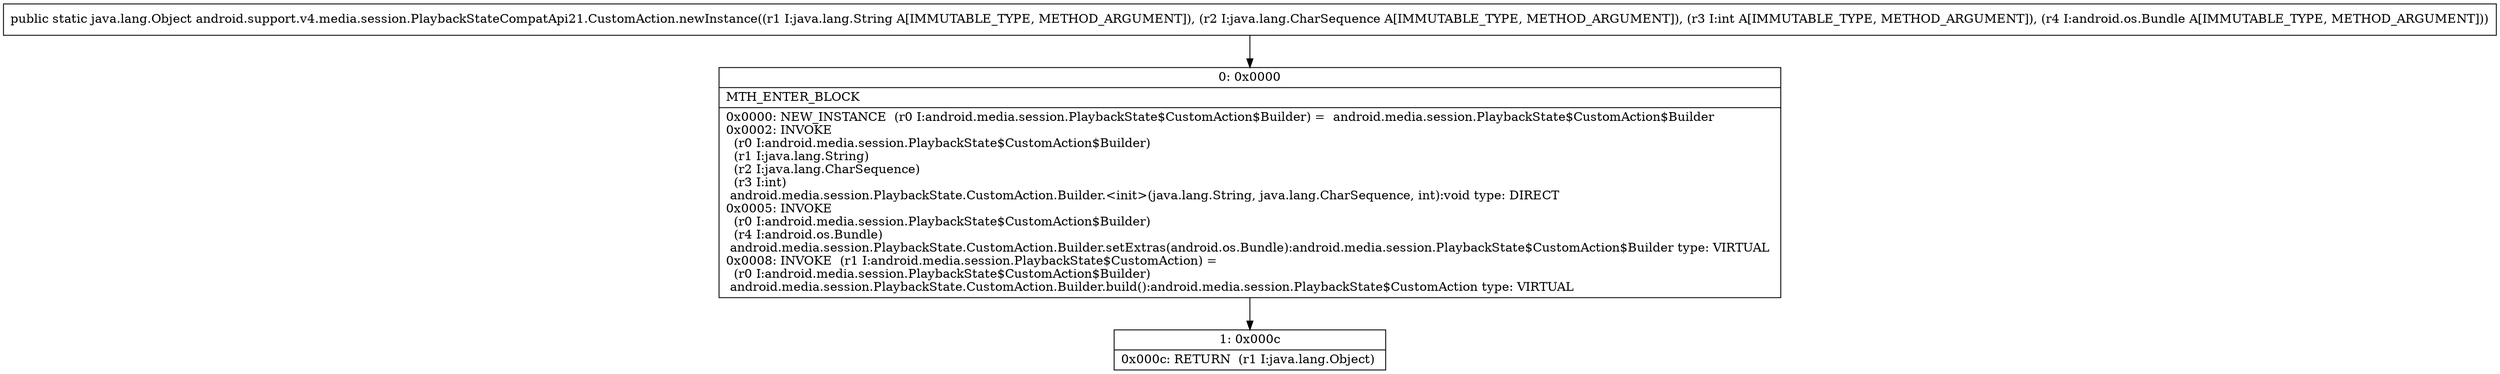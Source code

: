 digraph "CFG forandroid.support.v4.media.session.PlaybackStateCompatApi21.CustomAction.newInstance(Ljava\/lang\/String;Ljava\/lang\/CharSequence;ILandroid\/os\/Bundle;)Ljava\/lang\/Object;" {
Node_0 [shape=record,label="{0\:\ 0x0000|MTH_ENTER_BLOCK\l|0x0000: NEW_INSTANCE  (r0 I:android.media.session.PlaybackState$CustomAction$Builder) =  android.media.session.PlaybackState$CustomAction$Builder \l0x0002: INVOKE  \l  (r0 I:android.media.session.PlaybackState$CustomAction$Builder)\l  (r1 I:java.lang.String)\l  (r2 I:java.lang.CharSequence)\l  (r3 I:int)\l android.media.session.PlaybackState.CustomAction.Builder.\<init\>(java.lang.String, java.lang.CharSequence, int):void type: DIRECT \l0x0005: INVOKE  \l  (r0 I:android.media.session.PlaybackState$CustomAction$Builder)\l  (r4 I:android.os.Bundle)\l android.media.session.PlaybackState.CustomAction.Builder.setExtras(android.os.Bundle):android.media.session.PlaybackState$CustomAction$Builder type: VIRTUAL \l0x0008: INVOKE  (r1 I:android.media.session.PlaybackState$CustomAction) = \l  (r0 I:android.media.session.PlaybackState$CustomAction$Builder)\l android.media.session.PlaybackState.CustomAction.Builder.build():android.media.session.PlaybackState$CustomAction type: VIRTUAL \l}"];
Node_1 [shape=record,label="{1\:\ 0x000c|0x000c: RETURN  (r1 I:java.lang.Object) \l}"];
MethodNode[shape=record,label="{public static java.lang.Object android.support.v4.media.session.PlaybackStateCompatApi21.CustomAction.newInstance((r1 I:java.lang.String A[IMMUTABLE_TYPE, METHOD_ARGUMENT]), (r2 I:java.lang.CharSequence A[IMMUTABLE_TYPE, METHOD_ARGUMENT]), (r3 I:int A[IMMUTABLE_TYPE, METHOD_ARGUMENT]), (r4 I:android.os.Bundle A[IMMUTABLE_TYPE, METHOD_ARGUMENT])) }"];
MethodNode -> Node_0;
Node_0 -> Node_1;
}

